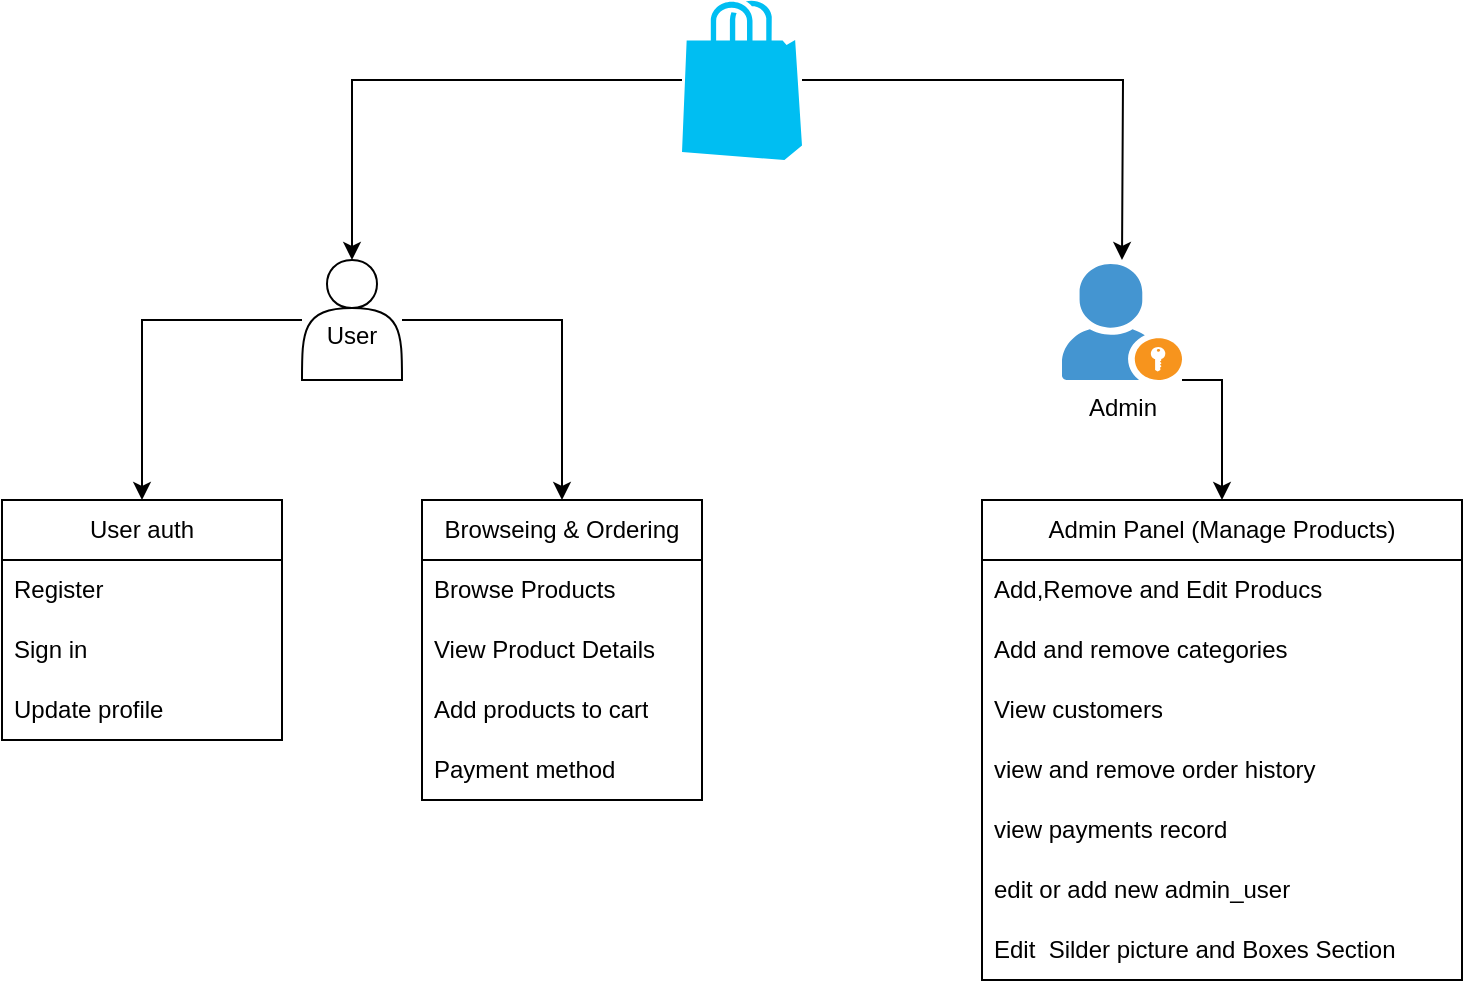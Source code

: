 <mxfile version="24.3.1" type="github">
  <diagram name="Page-1" id="FFhmXXwHMEl1pogklLnH">
    <mxGraphModel dx="1313" dy="718" grid="1" gridSize="10" guides="1" tooltips="1" connect="1" arrows="1" fold="1" page="1" pageScale="1" pageWidth="827" pageHeight="1169" math="0" shadow="0">
      <root>
        <mxCell id="0" />
        <mxCell id="1" parent="0" />
        <mxCell id="C57sNbDiAW-X9It6kbL6-1" value="User auth" style="swimlane;fontStyle=0;childLayout=stackLayout;horizontal=1;startSize=30;horizontalStack=0;resizeParent=1;resizeParentMax=0;resizeLast=0;collapsible=1;marginBottom=0;whiteSpace=wrap;html=1;" vertex="1" parent="1">
          <mxGeometry x="30" y="300" width="140" height="120" as="geometry" />
        </mxCell>
        <mxCell id="C57sNbDiAW-X9It6kbL6-2" value="Register" style="text;strokeColor=none;fillColor=none;align=left;verticalAlign=middle;spacingLeft=4;spacingRight=4;overflow=hidden;points=[[0,0.5],[1,0.5]];portConstraint=eastwest;rotatable=0;whiteSpace=wrap;html=1;" vertex="1" parent="C57sNbDiAW-X9It6kbL6-1">
          <mxGeometry y="30" width="140" height="30" as="geometry" />
        </mxCell>
        <mxCell id="C57sNbDiAW-X9It6kbL6-3" value="Sign in" style="text;strokeColor=none;fillColor=none;align=left;verticalAlign=middle;spacingLeft=4;spacingRight=4;overflow=hidden;points=[[0,0.5],[1,0.5]];portConstraint=eastwest;rotatable=0;whiteSpace=wrap;html=1;" vertex="1" parent="C57sNbDiAW-X9It6kbL6-1">
          <mxGeometry y="60" width="140" height="30" as="geometry" />
        </mxCell>
        <mxCell id="C57sNbDiAW-X9It6kbL6-4" value="Update profile" style="text;strokeColor=none;fillColor=none;align=left;verticalAlign=middle;spacingLeft=4;spacingRight=4;overflow=hidden;points=[[0,0.5],[1,0.5]];portConstraint=eastwest;rotatable=0;whiteSpace=wrap;html=1;" vertex="1" parent="C57sNbDiAW-X9It6kbL6-1">
          <mxGeometry y="90" width="140" height="30" as="geometry" />
        </mxCell>
        <mxCell id="C57sNbDiAW-X9It6kbL6-5" value="Browseing &amp;amp; Ordering" style="swimlane;fontStyle=0;childLayout=stackLayout;horizontal=1;startSize=30;horizontalStack=0;resizeParent=1;resizeParentMax=0;resizeLast=0;collapsible=1;marginBottom=0;whiteSpace=wrap;html=1;" vertex="1" parent="1">
          <mxGeometry x="240" y="300" width="140" height="150" as="geometry" />
        </mxCell>
        <mxCell id="C57sNbDiAW-X9It6kbL6-6" value="Browse Products" style="text;strokeColor=none;fillColor=none;align=left;verticalAlign=middle;spacingLeft=4;spacingRight=4;overflow=hidden;points=[[0,0.5],[1,0.5]];portConstraint=eastwest;rotatable=0;whiteSpace=wrap;html=1;" vertex="1" parent="C57sNbDiAW-X9It6kbL6-5">
          <mxGeometry y="30" width="140" height="30" as="geometry" />
        </mxCell>
        <mxCell id="C57sNbDiAW-X9It6kbL6-7" value="View Product Details" style="text;strokeColor=none;fillColor=none;align=left;verticalAlign=middle;spacingLeft=4;spacingRight=4;overflow=hidden;points=[[0,0.5],[1,0.5]];portConstraint=eastwest;rotatable=0;whiteSpace=wrap;html=1;" vertex="1" parent="C57sNbDiAW-X9It6kbL6-5">
          <mxGeometry y="60" width="140" height="30" as="geometry" />
        </mxCell>
        <mxCell id="C57sNbDiAW-X9It6kbL6-8" value="Add products to cart" style="text;strokeColor=none;fillColor=none;align=left;verticalAlign=middle;spacingLeft=4;spacingRight=4;overflow=hidden;points=[[0,0.5],[1,0.5]];portConstraint=eastwest;rotatable=0;whiteSpace=wrap;html=1;" vertex="1" parent="C57sNbDiAW-X9It6kbL6-5">
          <mxGeometry y="90" width="140" height="30" as="geometry" />
        </mxCell>
        <mxCell id="C57sNbDiAW-X9It6kbL6-27" value="Payment method" style="text;strokeColor=none;fillColor=none;align=left;verticalAlign=middle;spacingLeft=4;spacingRight=4;overflow=hidden;points=[[0,0.5],[1,0.5]];portConstraint=eastwest;rotatable=0;whiteSpace=wrap;html=1;" vertex="1" parent="C57sNbDiAW-X9It6kbL6-5">
          <mxGeometry y="120" width="140" height="30" as="geometry" />
        </mxCell>
        <mxCell id="C57sNbDiAW-X9It6kbL6-9" value="Admin Panel (Manage Products)" style="swimlane;fontStyle=0;childLayout=stackLayout;horizontal=1;startSize=30;horizontalStack=0;resizeParent=1;resizeParentMax=0;resizeLast=0;collapsible=1;marginBottom=0;whiteSpace=wrap;html=1;" vertex="1" parent="1">
          <mxGeometry x="520" y="300" width="240" height="240" as="geometry" />
        </mxCell>
        <mxCell id="C57sNbDiAW-X9It6kbL6-10" value="Add,Remove and Edit Producs" style="text;strokeColor=none;fillColor=none;align=left;verticalAlign=middle;spacingLeft=4;spacingRight=4;overflow=hidden;points=[[0,0.5],[1,0.5]];portConstraint=eastwest;rotatable=0;whiteSpace=wrap;html=1;" vertex="1" parent="C57sNbDiAW-X9It6kbL6-9">
          <mxGeometry y="30" width="240" height="30" as="geometry" />
        </mxCell>
        <mxCell id="C57sNbDiAW-X9It6kbL6-11" value="Add and remove categories&amp;nbsp;" style="text;strokeColor=none;fillColor=none;align=left;verticalAlign=middle;spacingLeft=4;spacingRight=4;overflow=hidden;points=[[0,0.5],[1,0.5]];portConstraint=eastwest;rotatable=0;whiteSpace=wrap;html=1;" vertex="1" parent="C57sNbDiAW-X9It6kbL6-9">
          <mxGeometry y="60" width="240" height="30" as="geometry" />
        </mxCell>
        <mxCell id="C57sNbDiAW-X9It6kbL6-12" value="View customers" style="text;strokeColor=none;fillColor=none;align=left;verticalAlign=middle;spacingLeft=4;spacingRight=4;overflow=hidden;points=[[0,0.5],[1,0.5]];portConstraint=eastwest;rotatable=0;whiteSpace=wrap;html=1;" vertex="1" parent="C57sNbDiAW-X9It6kbL6-9">
          <mxGeometry y="90" width="240" height="30" as="geometry" />
        </mxCell>
        <mxCell id="C57sNbDiAW-X9It6kbL6-30" value="view and remove order history" style="text;strokeColor=none;fillColor=none;align=left;verticalAlign=middle;spacingLeft=4;spacingRight=4;overflow=hidden;points=[[0,0.5],[1,0.5]];portConstraint=eastwest;rotatable=0;whiteSpace=wrap;html=1;" vertex="1" parent="C57sNbDiAW-X9It6kbL6-9">
          <mxGeometry y="120" width="240" height="30" as="geometry" />
        </mxCell>
        <mxCell id="C57sNbDiAW-X9It6kbL6-31" value="view payments record" style="text;strokeColor=none;fillColor=none;align=left;verticalAlign=middle;spacingLeft=4;spacingRight=4;overflow=hidden;points=[[0,0.5],[1,0.5]];portConstraint=eastwest;rotatable=0;whiteSpace=wrap;html=1;" vertex="1" parent="C57sNbDiAW-X9It6kbL6-9">
          <mxGeometry y="150" width="240" height="30" as="geometry" />
        </mxCell>
        <mxCell id="C57sNbDiAW-X9It6kbL6-32" value="edit or add new admin_user" style="text;strokeColor=none;fillColor=none;align=left;verticalAlign=middle;spacingLeft=4;spacingRight=4;overflow=hidden;points=[[0,0.5],[1,0.5]];portConstraint=eastwest;rotatable=0;whiteSpace=wrap;html=1;" vertex="1" parent="C57sNbDiAW-X9It6kbL6-9">
          <mxGeometry y="180" width="240" height="30" as="geometry" />
        </mxCell>
        <mxCell id="C57sNbDiAW-X9It6kbL6-29" value="Edit&amp;nbsp; Silder picture and Boxes Section" style="text;strokeColor=none;fillColor=none;align=left;verticalAlign=middle;spacingLeft=4;spacingRight=4;overflow=hidden;points=[[0,0.5],[1,0.5]];portConstraint=eastwest;rotatable=0;whiteSpace=wrap;html=1;" vertex="1" parent="C57sNbDiAW-X9It6kbL6-9">
          <mxGeometry y="210" width="240" height="30" as="geometry" />
        </mxCell>
        <mxCell id="C57sNbDiAW-X9It6kbL6-20" style="edgeStyle=orthogonalEdgeStyle;rounded=0;orthogonalLoop=1;jettySize=auto;html=1;entryX=0.5;entryY=0;entryDx=0;entryDy=0;" edge="1" parent="1" source="C57sNbDiAW-X9It6kbL6-17" target="C57sNbDiAW-X9It6kbL6-18">
          <mxGeometry relative="1" as="geometry" />
        </mxCell>
        <mxCell id="C57sNbDiAW-X9It6kbL6-21" style="edgeStyle=orthogonalEdgeStyle;rounded=0;orthogonalLoop=1;jettySize=auto;html=1;" edge="1" parent="1" source="C57sNbDiAW-X9It6kbL6-17">
          <mxGeometry relative="1" as="geometry">
            <mxPoint x="590" y="180" as="targetPoint" />
          </mxGeometry>
        </mxCell>
        <mxCell id="C57sNbDiAW-X9It6kbL6-17" value="" style="verticalLabelPosition=bottom;html=1;verticalAlign=top;align=center;strokeColor=none;fillColor=#00BEF2;shape=mxgraph.azure.azure_marketplace;" vertex="1" parent="1">
          <mxGeometry x="370" y="50" width="60" height="80" as="geometry" />
        </mxCell>
        <mxCell id="C57sNbDiAW-X9It6kbL6-22" style="edgeStyle=orthogonalEdgeStyle;rounded=0;orthogonalLoop=1;jettySize=auto;html=1;entryX=0.5;entryY=0;entryDx=0;entryDy=0;" edge="1" parent="1" source="C57sNbDiAW-X9It6kbL6-18" target="C57sNbDiAW-X9It6kbL6-1">
          <mxGeometry relative="1" as="geometry" />
        </mxCell>
        <mxCell id="C57sNbDiAW-X9It6kbL6-23" style="edgeStyle=orthogonalEdgeStyle;rounded=0;orthogonalLoop=1;jettySize=auto;html=1;entryX=0.5;entryY=0;entryDx=0;entryDy=0;" edge="1" parent="1" source="C57sNbDiAW-X9It6kbL6-18" target="C57sNbDiAW-X9It6kbL6-5">
          <mxGeometry relative="1" as="geometry" />
        </mxCell>
        <mxCell id="C57sNbDiAW-X9It6kbL6-18" value="&lt;div&gt;&lt;br&gt;&lt;/div&gt;User" style="shape=actor;whiteSpace=wrap;html=1;" vertex="1" parent="1">
          <mxGeometry x="180" y="180" width="50" height="60" as="geometry" />
        </mxCell>
        <mxCell id="C57sNbDiAW-X9It6kbL6-34" style="edgeStyle=orthogonalEdgeStyle;rounded=0;orthogonalLoop=1;jettySize=auto;html=1;entryX=0.5;entryY=0;entryDx=0;entryDy=0;" edge="1" parent="1" source="C57sNbDiAW-X9It6kbL6-19" target="C57sNbDiAW-X9It6kbL6-9">
          <mxGeometry relative="1" as="geometry">
            <mxPoint x="640" y="220" as="sourcePoint" />
            <Array as="points">
              <mxPoint x="640" y="240" />
            </Array>
          </mxGeometry>
        </mxCell>
        <mxCell id="C57sNbDiAW-X9It6kbL6-19" value="Admin" style="shadow=0;dashed=0;html=1;strokeColor=none;fillColor=#4495D1;labelPosition=center;verticalLabelPosition=bottom;verticalAlign=top;align=center;outlineConnect=0;shape=mxgraph.veeam.portal_admin;" vertex="1" parent="1">
          <mxGeometry x="560" y="182" width="60" height="58" as="geometry" />
        </mxCell>
      </root>
    </mxGraphModel>
  </diagram>
</mxfile>
